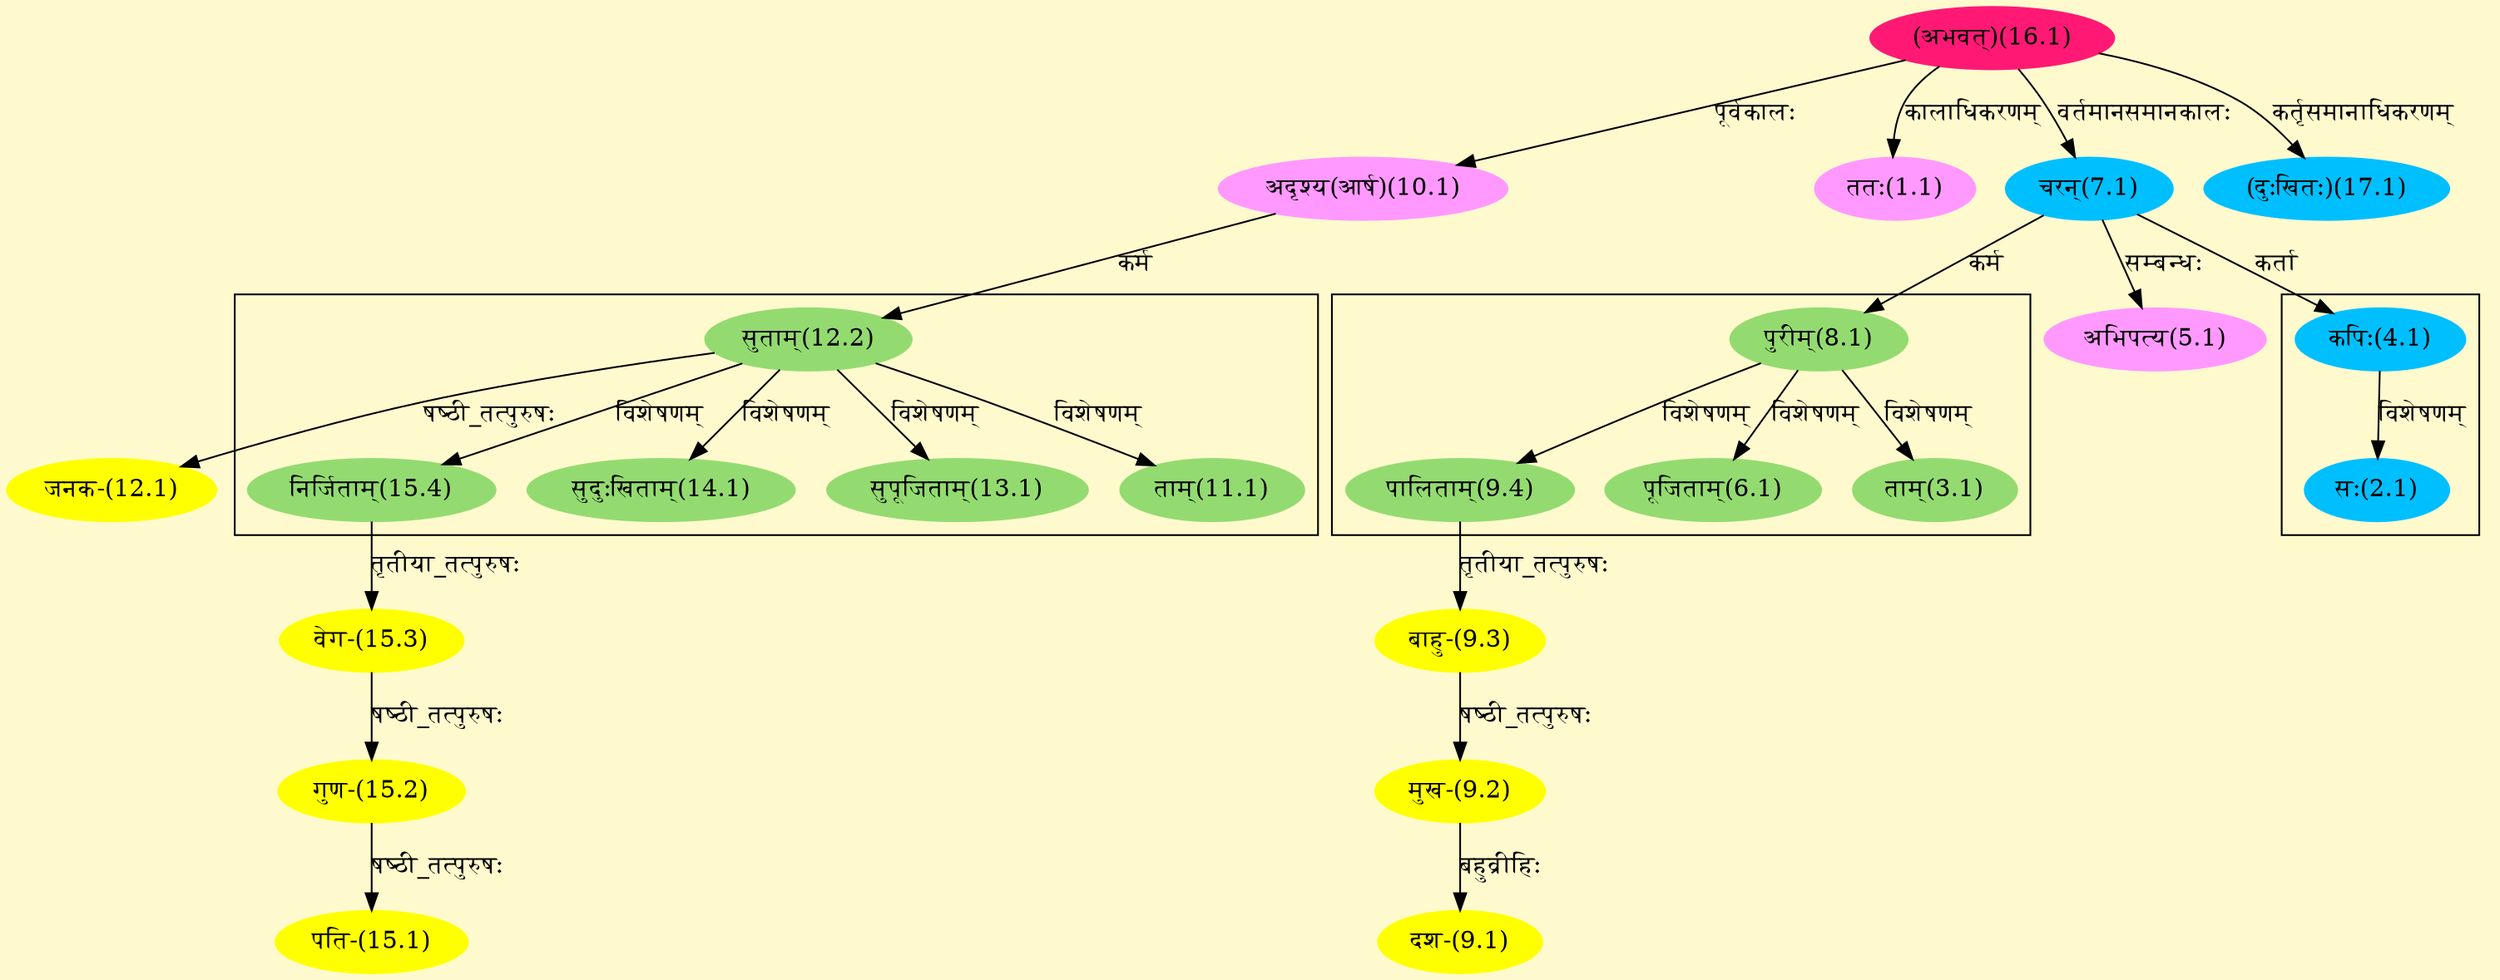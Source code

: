 digraph G{
rankdir=BT;
 compound=true;
 bgcolor="lemonchiffon1";

subgraph cluster_1{
Node2_1 [style=filled, color="#00BFFF" label = "सः(2.1)"]
Node4_1 [style=filled, color="#00BFFF" label = "कपिः(4.1)"]

}

subgraph cluster_2{
Node3_1 [style=filled, color="#93DB70" label = "ताम्(3.1)"]
Node8_1 [style=filled, color="#93DB70" label = "पुरीम्(8.1)"]
Node6_1 [style=filled, color="#93DB70" label = "पूजिताम्(6.1)"]
Node9_4 [style=filled, color="#93DB70" label = "पालिताम्(9.4)"]

}

subgraph cluster_3{
Node11_1 [style=filled, color="#93DB70" label = "ताम्(11.1)"]
Node12_2 [style=filled, color="#93DB70" label = "सुताम्(12.2)"]
Node13_1 [style=filled, color="#93DB70" label = "सुपूजिताम्(13.1)"]
Node14_1 [style=filled, color="#93DB70" label = "सुदुःखिताम्(14.1)"]
Node15_4 [style=filled, color="#93DB70" label = "निर्जिताम्(15.4)"]

}
Node1_1 [style=filled, color="#FF99FF" label = "ततः(1.1)"]
Node16_1 [style=filled, color="#FF1975" label = "(अभवत्)(16.1)"]
Node4_1 [style=filled, color="#00BFFF" label = "कपिः(4.1)"]
Node7_1 [style=filled, color="#00BFFF" label = "चरन्(7.1)"]
Node5_1 [style=filled, color="#FF99FF" label = "अभिपत्य(5.1)"]
Node8_1 [style=filled, color="#93DB70" label = "पुरीम्(8.1)"]
Node9_1 [style=filled, color="#FFFF00" label = "दश-(9.1)"]
Node9_2 [style=filled, color="#FFFF00" label = "मुख-(9.2)"]
Node9_3 [style=filled, color="#FFFF00" label = "बाहु-(9.3)"]
Node9_4 [style=filled, color="#93DB70" label = "पालिताम्(9.4)"]
Node10_1 [style=filled, color="#FF99FF" label = "अदृश्य(आर्ष)(10.1)"]
Node12_1 [style=filled, color="#FFFF00" label = "जनक-(12.1)"]
Node12_2 [style=filled, color="#93DB70" label = "सुताम्(12.2)"]
Node15_1 [style=filled, color="#FFFF00" label = "पति-(15.1)"]
Node15_2 [style=filled, color="#FFFF00" label = "गुण-(15.2)"]
Node15_3 [style=filled, color="#FFFF00" label = "वेग-(15.3)"]
Node15_4 [style=filled, color="#93DB70" label = "निर्जिताम्(15.4)"]
Node [style=filled, color="" label = "()"]
Node17_1 [style=filled, color="#00BFFF" label = "(दुःखितः)(17.1)"]
/* Start of Relations section */

Node1_1 -> Node16_1 [  label="कालाधिकरणम्"  dir="back" ]
Node2_1 -> Node4_1 [  label="विशेषणम्"  dir="back" ]
Node3_1 -> Node8_1 [  label="विशेषणम्"  dir="back" ]
Node4_1 -> Node7_1 [  label="कर्ता"  dir="back" ]
Node5_1 -> Node7_1 [  label="सम्बन्धः"  dir="back" ]
Node6_1 -> Node8_1 [  label="विशेषणम्"  dir="back" ]
Node7_1 -> Node16_1 [  label="वर्तमानसमानकालः"  dir="back" ]
Node8_1 -> Node7_1 [  label="कर्म"  dir="back" ]
Node9_1 -> Node9_2 [  label="बहुव्रीहिः"  dir="back" ]
Node9_2 -> Node9_3 [  label="षष्ठी_तत्पुरुषः"  dir="back" ]
Node9_3 -> Node9_4 [  label="तृतीया_तत्पुरुषः"  dir="back" ]
Node9_4 -> Node8_1 [  label="विशेषणम्"  dir="back" ]
Node10_1 -> Node16_1 [  label="पूर्वकालः"  dir="back" ]
Node11_1 -> Node12_2 [  label="विशेषणम्"  dir="back" ]
Node12_1 -> Node12_2 [  label="षष्ठी_तत्पुरुषः"  dir="back" ]
Node12_2 -> Node10_1 [  label="कर्म"  dir="back" ]
Node13_1 -> Node12_2 [  label="विशेषणम्"  dir="back" ]
Node14_1 -> Node12_2 [  label="विशेषणम्"  dir="back" ]
Node15_1 -> Node15_2 [  label="षष्ठी_तत्पुरुषः"  dir="back" ]
Node15_2 -> Node15_3 [  label="षष्ठी_तत्पुरुषः"  dir="back" ]
Node15_3 -> Node15_4 [  label="तृतीया_तत्पुरुषः"  dir="back" ]
Node15_4 -> Node12_2 [  label="विशेषणम्"  dir="back" ]
Node17_1 -> Node16_1 [  label="कर्तृसमानाधिकरणम्"  dir="back" ]
}
